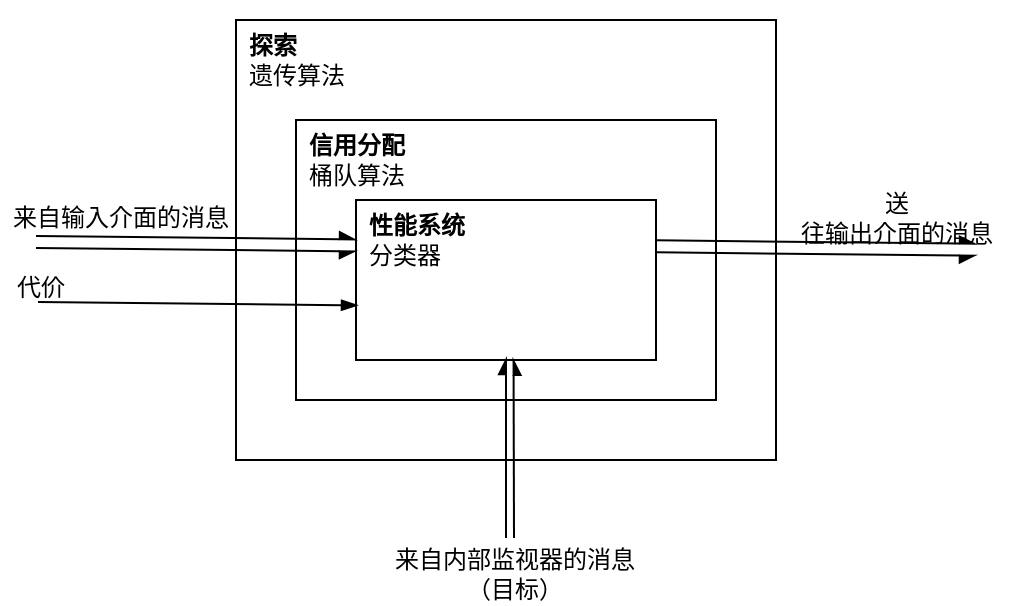 <mxfile version="14.4.6" type="github" pages="3">
  <diagram id="hLGX6SYFKQZBRS9bp15A" name="Page-1">
    <mxGraphModel dx="570" dy="438" grid="1" gridSize="10" guides="1" tooltips="1" connect="1" arrows="1" fold="1" page="1" pageScale="1" pageWidth="850" pageHeight="1100" math="0" shadow="0">
      <root>
        <mxCell id="0" />
        <mxCell id="1" parent="0" />
        <mxCell id="soY_hnx8FPF6lGq6Zbk1-1" value="&lt;div align=&quot;left&quot;&gt;&lt;br&gt;&lt;/div&gt;" style="rounded=0;whiteSpace=wrap;html=1;" vertex="1" parent="1">
          <mxGeometry x="200" y="70" width="270" height="220" as="geometry" />
        </mxCell>
        <mxCell id="soY_hnx8FPF6lGq6Zbk1-2" value="&lt;pre class=&quot;tw-data-text tw-text-large XcVN5d tw-ta&quot; id=&quot;tw-target-text&quot; style=&quot;text-align: left&quot; dir=&quot;ltr&quot;&gt;&lt;span lang=&quot;zh-CN&quot;&gt;&lt;b&gt;探索&lt;/b&gt;&lt;br/&gt;遗传算法&lt;/span&gt;&lt;/pre&gt;" style="text;html=1;align=center;verticalAlign=middle;resizable=0;points=[];autosize=1;" vertex="1" parent="1">
          <mxGeometry x="200" y="60" width="60" height="60" as="geometry" />
        </mxCell>
        <mxCell id="soY_hnx8FPF6lGq6Zbk1-3" value="" style="rounded=0;whiteSpace=wrap;html=1;" vertex="1" parent="1">
          <mxGeometry x="230" y="120" width="210" height="140" as="geometry" />
        </mxCell>
        <mxCell id="soY_hnx8FPF6lGq6Zbk1-4" value="&lt;pre class=&quot;tw-data-text tw-text-large XcVN5d tw-ta&quot; id=&quot;tw-target-text&quot; style=&quot;text-align: left&quot; dir=&quot;ltr&quot;&gt;&lt;span lang=&quot;zh-CN&quot;&gt;&lt;b&gt;信用分配&lt;/b&gt;&lt;br&gt;&lt;/span&gt;&lt;span class=&quot;tw-menu-btn KTDgic&quot; id=&quot;tw-cst&quot; tabindex=&quot;0&quot;&gt;&lt;span class=&quot;tw-menu-btn-image z1asCe wuXmqc&quot; title=&quot;Clear source text&quot;&gt;&lt;/span&gt;&lt;/span&gt;&lt;span lang=&quot;zh-CN&quot;&gt;桶队算法&lt;/span&gt;&lt;/pre&gt;" style="text;html=1;align=center;verticalAlign=middle;resizable=0;points=[];autosize=1;" vertex="1" parent="1">
          <mxGeometry x="230" y="110" width="60" height="60" as="geometry" />
        </mxCell>
        <mxCell id="soY_hnx8FPF6lGq6Zbk1-5" value="" style="rounded=0;whiteSpace=wrap;html=1;" vertex="1" parent="1">
          <mxGeometry x="260" y="160" width="150" height="80" as="geometry" />
        </mxCell>
        <mxCell id="soY_hnx8FPF6lGq6Zbk1-6" value="&lt;pre class=&quot;tw-data-text tw-text-large XcVN5d tw-ta&quot; id=&quot;tw-target-text&quot; style=&quot;text-align: left&quot; dir=&quot;ltr&quot;&gt;&lt;span lang=&quot;zh-CN&quot;&gt;&lt;b&gt;性能系统&lt;/b&gt;&lt;br&gt;&lt;/span&gt;&lt;span class=&quot;tw-menu-btn KTDgic&quot; id=&quot;tw-cst&quot; tabindex=&quot;0&quot;&gt;&lt;span class=&quot;tw-menu-btn-image z1asCe wuXmqc&quot; title=&quot;Clear source text&quot;&gt;&lt;/span&gt;&lt;/span&gt;&lt;span lang=&quot;zh-CN&quot;&gt;分类器&lt;/span&gt;&lt;/pre&gt;" style="text;html=1;align=center;verticalAlign=middle;resizable=0;points=[];autosize=1;" vertex="1" parent="1">
          <mxGeometry x="260" y="150" width="60" height="60" as="geometry" />
        </mxCell>
        <mxCell id="soY_hnx8FPF6lGq6Zbk1-9" value="" style="endArrow=async;html=1;endFill=1;" edge="1" parent="1" target="soY_hnx8FPF6lGq6Zbk1-6">
          <mxGeometry width="50" height="50" relative="1" as="geometry">
            <mxPoint x="100" y="178" as="sourcePoint" />
            <mxPoint x="365" y="160" as="targetPoint" />
          </mxGeometry>
        </mxCell>
        <mxCell id="soY_hnx8FPF6lGq6Zbk1-10" value="" style="endArrow=none;html=1;endFill=0;startArrow=async;startFill=1;" edge="1" parent="1">
          <mxGeometry width="50" height="50" relative="1" as="geometry">
            <mxPoint x="260" y="185.684" as="sourcePoint" />
            <mxPoint x="100" y="184" as="targetPoint" />
          </mxGeometry>
        </mxCell>
        <mxCell id="soY_hnx8FPF6lGq6Zbk1-11" value="" style="endArrow=blockThin;html=1;endFill=1;" edge="1" parent="1">
          <mxGeometry width="50" height="50" relative="1" as="geometry">
            <mxPoint x="101" y="211" as="sourcePoint" />
            <mxPoint x="261" y="212.684" as="targetPoint" />
          </mxGeometry>
        </mxCell>
        <mxCell id="soY_hnx8FPF6lGq6Zbk1-12" value="" style="endArrow=async;html=1;endFill=1;" edge="1" parent="1">
          <mxGeometry width="50" height="50" relative="1" as="geometry">
            <mxPoint x="410" y="180.16" as="sourcePoint" />
            <mxPoint x="570" y="181.844" as="targetPoint" />
          </mxGeometry>
        </mxCell>
        <mxCell id="soY_hnx8FPF6lGq6Zbk1-13" value="" style="endArrow=none;html=1;endFill=0;startArrow=async;startFill=1;" edge="1" parent="1">
          <mxGeometry width="50" height="50" relative="1" as="geometry">
            <mxPoint x="570" y="187.844" as="sourcePoint" />
            <mxPoint x="410" y="186.16" as="targetPoint" />
          </mxGeometry>
        </mxCell>
        <mxCell id="soY_hnx8FPF6lGq6Zbk1-14" value="来自输入介面的消息" style="text;html=1;align=center;verticalAlign=middle;resizable=0;points=[];autosize=1;" vertex="1" parent="1">
          <mxGeometry x="82" y="159" width="120" height="20" as="geometry" />
        </mxCell>
        <mxCell id="soY_hnx8FPF6lGq6Zbk1-15" value="送&lt;span class=&quot;aCOpRe&quot;&gt;&lt;span&gt;&lt;wbr&gt;往&lt;/span&gt;&lt;/span&gt;输出介面的消息" style="text;html=1;align=center;verticalAlign=middle;resizable=0;points=[];autosize=1;" vertex="1" parent="1">
          <mxGeometry x="470" y="159" width="120" height="20" as="geometry" />
        </mxCell>
        <mxCell id="soY_hnx8FPF6lGq6Zbk1-18" value="" style="endArrow=async;html=1;endFill=1;entryX=0.5;entryY=1;entryDx=0;entryDy=0;" edge="1" parent="1">
          <mxGeometry width="50" height="50" relative="1" as="geometry">
            <mxPoint x="335" y="329" as="sourcePoint" />
            <mxPoint x="335" y="239" as="targetPoint" />
          </mxGeometry>
        </mxCell>
        <mxCell id="soY_hnx8FPF6lGq6Zbk1-19" value="" style="endArrow=none;html=1;endFill=0;startArrow=async;startFill=1;exitX=0.514;exitY=1.011;exitDx=0;exitDy=0;exitPerimeter=0;" edge="1" parent="1">
          <mxGeometry width="50" height="50" relative="1" as="geometry">
            <mxPoint x="338.78" y="239.42" as="sourcePoint" />
            <mxPoint x="339" y="329" as="targetPoint" />
          </mxGeometry>
        </mxCell>
        <mxCell id="soY_hnx8FPF6lGq6Zbk1-20" value="来自内部监视器的消息&lt;br&gt;（目标）" style="text;html=1;align=center;verticalAlign=middle;resizable=0;points=[];autosize=1;" vertex="1" parent="1">
          <mxGeometry x="269" y="332" width="140" height="30" as="geometry" />
        </mxCell>
        <mxCell id="soY_hnx8FPF6lGq6Zbk1-21" value="代价" style="text;html=1;align=center;verticalAlign=middle;resizable=0;points=[];autosize=1;" vertex="1" parent="1">
          <mxGeometry x="82" y="194" width="40" height="20" as="geometry" />
        </mxCell>
      </root>
    </mxGraphModel>
  </diagram>
  <diagram id="W8EYGkpBlw_wLoibtZyW" name="Page-2">
    <mxGraphModel dx="570" dy="438" grid="1" gridSize="10" guides="1" tooltips="1" connect="1" arrows="1" fold="1" page="1" pageScale="1" pageWidth="850" pageHeight="1100" math="0" shadow="0">
      <root>
        <mxCell id="fqQXR-BY-egdnAccotGr-0" />
        <mxCell id="fqQXR-BY-egdnAccotGr-1" parent="fqQXR-BY-egdnAccotGr-0" />
        <mxCell id="fqQXR-BY-egdnAccotGr-2" value="" style="rounded=0;whiteSpace=wrap;html=1;" vertex="1" parent="fqQXR-BY-egdnAccotGr-1">
          <mxGeometry x="225" y="80" width="200" height="130" as="geometry" />
        </mxCell>
        <mxCell id="fqQXR-BY-egdnAccotGr-3" value="" style="endArrow=none;html=1;shadow=0;entryX=1;entryY=0.25;entryDx=0;entryDy=0;exitX=0;exitY=0.25;exitDx=0;exitDy=0;" edge="1" parent="fqQXR-BY-egdnAccotGr-1" source="fqQXR-BY-egdnAccotGr-2" target="fqQXR-BY-egdnAccotGr-2">
          <mxGeometry width="50" height="50" relative="1" as="geometry">
            <mxPoint x="330" y="300" as="sourcePoint" />
            <mxPoint x="380" y="250" as="targetPoint" />
          </mxGeometry>
        </mxCell>
        <mxCell id="fqQXR-BY-egdnAccotGr-5" value="" style="endArrow=none;html=1;shadow=0;entryX=1;entryY=0.25;entryDx=0;entryDy=0;exitX=0;exitY=0.25;exitDx=0;exitDy=0;" edge="1" parent="fqQXR-BY-egdnAccotGr-1">
          <mxGeometry width="50" height="50" relative="1" as="geometry">
            <mxPoint x="225" y="99" as="sourcePoint" />
            <mxPoint x="425" y="99" as="targetPoint" />
          </mxGeometry>
        </mxCell>
        <mxCell id="fqQXR-BY-egdnAccotGr-6" value="分类器" style="text;html=1;strokeColor=none;fillColor=none;align=center;verticalAlign=middle;whiteSpace=wrap;rounded=0;" vertex="1" parent="fqQXR-BY-egdnAccotGr-1">
          <mxGeometry x="305" y="60" width="40" height="20" as="geometry" />
        </mxCell>
        <mxCell id="fqQXR-BY-egdnAccotGr-7" value="条件" style="text;html=1;strokeColor=none;fillColor=none;align=center;verticalAlign=middle;whiteSpace=wrap;rounded=0;" vertex="1" parent="fqQXR-BY-egdnAccotGr-1">
          <mxGeometry x="250" y="80" width="40" height="20" as="geometry" />
        </mxCell>
        <mxCell id="fqQXR-BY-egdnAccotGr-8" value="指定的消息" style="text;html=1;strokeColor=none;fillColor=none;align=center;verticalAlign=middle;whiteSpace=wrap;rounded=0;" vertex="1" parent="fqQXR-BY-egdnAccotGr-1">
          <mxGeometry x="340" y="80" width="70" height="20" as="geometry" />
        </mxCell>
        <mxCell id="fqQXR-BY-egdnAccotGr-9" value="" style="endArrow=none;html=1;shadow=0;entryX=0.5;entryY=0;entryDx=0;entryDy=0;exitX=0.5;exitY=1;exitDx=0;exitDy=0;" edge="1" parent="fqQXR-BY-egdnAccotGr-1" source="fqQXR-BY-egdnAccotGr-2" target="fqQXR-BY-egdnAccotGr-2">
          <mxGeometry width="50" height="50" relative="1" as="geometry">
            <mxPoint x="290" y="150" as="sourcePoint" />
            <mxPoint x="340" y="100" as="targetPoint" />
          </mxGeometry>
        </mxCell>
        <mxCell id="fqQXR-BY-egdnAccotGr-10" value="" style="endArrow=none;dashed=1;html=1;dashPattern=1 3;strokeWidth=2;shadow=0;exitX=0.633;exitY=1.083;exitDx=0;exitDy=0;exitPerimeter=0;" edge="1" parent="fqQXR-BY-egdnAccotGr-1">
          <mxGeometry width="50" height="50" relative="1" as="geometry">
            <mxPoint x="329.32" y="133.66" as="sourcePoint" />
            <mxPoint x="329" y="162" as="targetPoint" />
          </mxGeometry>
        </mxCell>
        <mxCell id="fqQXR-BY-egdnAccotGr-11" value="" style="endArrow=none;html=1;shadow=0;entryX=1;entryY=0.25;entryDx=0;entryDy=0;exitX=0;exitY=0.25;exitDx=0;exitDy=0;" edge="1" parent="fqQXR-BY-egdnAccotGr-1">
          <mxGeometry width="50" height="50" relative="1" as="geometry">
            <mxPoint x="225" y="200" as="sourcePoint" />
            <mxPoint x="425" y="200" as="targetPoint" />
          </mxGeometry>
        </mxCell>
        <mxCell id="fqQXR-BY-egdnAccotGr-12" value="" style="rounded=0;whiteSpace=wrap;html=1;" vertex="1" parent="fqQXR-BY-egdnAccotGr-1">
          <mxGeometry x="265" y="240" width="120" height="60" as="geometry" />
        </mxCell>
        <mxCell id="fqQXR-BY-egdnAccotGr-13" value="" style="endArrow=none;html=1;shadow=0;exitX=0;exitY=0.25;exitDx=0;exitDy=0;entryX=1;entryY=0.25;entryDx=0;entryDy=0;" edge="1" parent="fqQXR-BY-egdnAccotGr-1" source="fqQXR-BY-egdnAccotGr-12" target="fqQXR-BY-egdnAccotGr-12">
          <mxGeometry width="50" height="50" relative="1" as="geometry">
            <mxPoint x="400" y="240" as="sourcePoint" />
            <mxPoint x="400" y="280" as="targetPoint" />
          </mxGeometry>
        </mxCell>
        <mxCell id="fqQXR-BY-egdnAccotGr-14" value="" style="endArrow=none;html=1;shadow=0;exitX=0;exitY=0.25;exitDx=0;exitDy=0;entryX=1;entryY=0.25;entryDx=0;entryDy=0;" edge="1" parent="fqQXR-BY-egdnAccotGr-1">
          <mxGeometry width="50" height="50" relative="1" as="geometry">
            <mxPoint x="265" y="248" as="sourcePoint" />
            <mxPoint x="385" y="248" as="targetPoint" />
          </mxGeometry>
        </mxCell>
        <mxCell id="fqQXR-BY-egdnAccotGr-15" value="" style="endArrow=none;html=1;shadow=0;exitX=0;exitY=0.25;exitDx=0;exitDy=0;entryX=1;entryY=0.25;entryDx=0;entryDy=0;" edge="1" parent="fqQXR-BY-egdnAccotGr-1">
          <mxGeometry width="50" height="50" relative="1" as="geometry">
            <mxPoint x="265" y="293" as="sourcePoint" />
            <mxPoint x="385" y="293" as="targetPoint" />
          </mxGeometry>
        </mxCell>
        <mxCell id="fqQXR-BY-egdnAccotGr-16" value="" style="endArrow=none;dashed=1;html=1;dashPattern=1 3;strokeWidth=2;shadow=0;exitX=0.633;exitY=1.083;exitDx=0;exitDy=0;exitPerimeter=0;" edge="1" parent="fqQXR-BY-egdnAccotGr-1">
          <mxGeometry width="50" height="50" relative="1" as="geometry">
            <mxPoint x="325.15" y="260.83" as="sourcePoint" />
            <mxPoint x="324.83" y="289.17" as="targetPoint" />
          </mxGeometry>
        </mxCell>
        <mxCell id="fqQXR-BY-egdnAccotGr-17" value="" style="endArrow=classicThin;html=1;shadow=0;entryX=0.32;entryY=1.015;entryDx=0;entryDy=0;entryPerimeter=0;exitX=0.403;exitY=-0.006;exitDx=0;exitDy=0;exitPerimeter=0;endFill=1;" edge="1" parent="fqQXR-BY-egdnAccotGr-1" source="fqQXR-BY-egdnAccotGr-12" target="fqQXR-BY-egdnAccotGr-2">
          <mxGeometry width="50" height="50" relative="1" as="geometry">
            <mxPoint x="300" y="240" as="sourcePoint" />
            <mxPoint x="350" y="190" as="targetPoint" />
          </mxGeometry>
        </mxCell>
        <mxCell id="fqQXR-BY-egdnAccotGr-18" value="" style="endArrow=classicThin;html=1;shadow=0;endFill=1;" edge="1" parent="fqQXR-BY-egdnAccotGr-1">
          <mxGeometry width="50" height="50" relative="1" as="geometry">
            <mxPoint x="355" y="212" as="sourcePoint" />
            <mxPoint x="334" y="239" as="targetPoint" />
          </mxGeometry>
        </mxCell>
        <mxCell id="fqQXR-BY-egdnAccotGr-19" value="① " style="text;html=1;align=center;verticalAlign=middle;whiteSpace=wrap;rounded=0;" vertex="1" parent="fqQXR-BY-egdnAccotGr-1">
          <mxGeometry x="299" y="215" width="20" height="20" as="geometry" />
        </mxCell>
        <mxCell id="fqQXR-BY-egdnAccotGr-21" value="②" style="text;whiteSpace=wrap;html=1;" vertex="1" parent="fqQXR-BY-egdnAccotGr-1">
          <mxGeometry x="346" y="213" width="40" height="30" as="geometry" />
        </mxCell>
        <mxCell id="fqQXR-BY-egdnAccotGr-27" style="edgeStyle=orthogonalEdgeStyle;rounded=0;orthogonalLoop=1;jettySize=auto;html=1;entryX=0.005;entryY=0.083;entryDx=0;entryDy=0;entryPerimeter=0;shadow=0;startArrow=none;startFill=0;endArrow=classicThin;endFill=1;" edge="1" parent="fqQXR-BY-egdnAccotGr-1" source="fqQXR-BY-egdnAccotGr-23" target="fqQXR-BY-egdnAccotGr-12">
          <mxGeometry relative="1" as="geometry" />
        </mxCell>
        <mxCell id="fqQXR-BY-egdnAccotGr-23" value="" style="shape=process;whiteSpace=wrap;html=1;backgroundOutline=1;fillColor=none;" vertex="1" parent="fqQXR-BY-egdnAccotGr-1">
          <mxGeometry x="110" y="240" width="90" height="10" as="geometry" />
        </mxCell>
        <mxCell id="fqQXR-BY-egdnAccotGr-25" value="" style="endArrow=none;html=1;shadow=0;exitX=0.25;exitY=0;exitDx=0;exitDy=0;entryX=0.25;entryY=1;entryDx=0;entryDy=0;" edge="1" parent="fqQXR-BY-egdnAccotGr-1">
          <mxGeometry width="50" height="50" relative="1" as="geometry">
            <mxPoint x="127.5" y="240" as="sourcePoint" />
            <mxPoint x="127.5" y="250" as="targetPoint" />
          </mxGeometry>
        </mxCell>
        <mxCell id="fqQXR-BY-egdnAccotGr-26" value="" style="endArrow=none;html=1;shadow=0;exitX=0.25;exitY=0;exitDx=0;exitDy=0;entryX=0.25;entryY=1;entryDx=0;entryDy=0;" edge="1" parent="fqQXR-BY-egdnAccotGr-1">
          <mxGeometry width="50" height="50" relative="1" as="geometry">
            <mxPoint x="135.5" y="240" as="sourcePoint" />
            <mxPoint x="135.5" y="250" as="targetPoint" />
          </mxGeometry>
        </mxCell>
        <mxCell id="fqQXR-BY-egdnAccotGr-28" value="输入介面" style="text;html=1;strokeColor=none;fillColor=none;align=center;verticalAlign=middle;whiteSpace=wrap;rounded=0;" vertex="1" parent="fqQXR-BY-egdnAccotGr-1">
          <mxGeometry x="127.5" y="220" width="55" height="20" as="geometry" />
        </mxCell>
        <mxCell id="fqQXR-BY-egdnAccotGr-29" value="环境" style="text;html=1;strokeColor=none;fillColor=none;align=center;verticalAlign=middle;whiteSpace=wrap;rounded=0;" vertex="1" parent="fqQXR-BY-egdnAccotGr-1">
          <mxGeometry x="127.5" y="270" width="55" height="20" as="geometry" />
        </mxCell>
        <mxCell id="fqQXR-BY-egdnAccotGr-30" value="" style="endArrow=classicThin;html=1;shadow=0;entryX=0.5;entryY=1;entryDx=0;entryDy=0;endFill=1;" edge="1" parent="fqQXR-BY-egdnAccotGr-1" source="fqQXR-BY-egdnAccotGr-29" target="fqQXR-BY-egdnAccotGr-23">
          <mxGeometry width="50" height="50" relative="1" as="geometry">
            <mxPoint x="150" y="310" as="sourcePoint" />
            <mxPoint x="200" y="260" as="targetPoint" />
          </mxGeometry>
        </mxCell>
        <mxCell id="fqQXR-BY-egdnAccotGr-31" value="" style="shape=curlyBracket;whiteSpace=wrap;html=1;rounded=1;fillColor=none;rotation=-180;" vertex="1" parent="fqQXR-BY-egdnAccotGr-1">
          <mxGeometry x="389" y="240" width="20" height="60" as="geometry" />
        </mxCell>
        <mxCell id="fqQXR-BY-egdnAccotGr-32" value="" style="shape=curlyBracket;whiteSpace=wrap;html=1;rounded=1;fillColor=none;rotation=0;" vertex="1" parent="fqQXR-BY-egdnAccotGr-1">
          <mxGeometry x="460" y="240" width="20" height="60" as="geometry" />
        </mxCell>
        <mxCell id="fqQXR-BY-egdnAccotGr-33" value="" style="endArrow=classicThin;html=1;shadow=0;entryX=0.027;entryY=0.498;entryDx=0;entryDy=0;entryPerimeter=0;endFill=1;" edge="1" parent="fqQXR-BY-egdnAccotGr-1" target="fqQXR-BY-egdnAccotGr-32">
          <mxGeometry width="50" height="50" relative="1" as="geometry">
            <mxPoint x="410" y="270" as="sourcePoint" />
            <mxPoint x="440" y="260" as="targetPoint" />
          </mxGeometry>
        </mxCell>
        <mxCell id="fqQXR-BY-egdnAccotGr-34" value="" style="shape=process;whiteSpace=wrap;html=1;backgroundOutline=1;fillColor=none;rotation=-90;" vertex="1" parent="fqQXR-BY-egdnAccotGr-1">
          <mxGeometry x="458.19" y="266.07" width="61.25" height="7.62" as="geometry" />
        </mxCell>
        <mxCell id="fqQXR-BY-egdnAccotGr-35" value="" style="endArrow=none;html=1;shadow=0;entryX=0.75;entryY=1;entryDx=0;entryDy=0;exitX=0.75;exitY=0;exitDx=0;exitDy=0;" edge="1" parent="fqQXR-BY-egdnAccotGr-1">
          <mxGeometry width="50" height="50" relative="1" as="geometry">
            <mxPoint x="485.005" y="251.567" as="sourcePoint" />
            <mxPoint x="492.625" y="251.567" as="targetPoint" />
          </mxGeometry>
        </mxCell>
        <mxCell id="fqQXR-BY-egdnAccotGr-36" value="" style="endArrow=none;html=1;shadow=0;entryX=0.75;entryY=1;entryDx=0;entryDy=0;exitX=0.75;exitY=0;exitDx=0;exitDy=0;" edge="1" parent="fqQXR-BY-egdnAccotGr-1">
          <mxGeometry width="50" height="50" relative="1" as="geometry">
            <mxPoint x="485.005" y="258.567" as="sourcePoint" />
            <mxPoint x="492.625" y="258.567" as="targetPoint" />
          </mxGeometry>
        </mxCell>
        <mxCell id="fqQXR-BY-egdnAccotGr-37" value="输出介面" style="text;html=1;strokeColor=none;fillColor=none;align=center;verticalAlign=middle;whiteSpace=wrap;rounded=0;" vertex="1" parent="fqQXR-BY-egdnAccotGr-1">
          <mxGeometry x="464.44" y="218" width="55" height="20" as="geometry" />
        </mxCell>
        <mxCell id="fqQXR-BY-egdnAccotGr-38" value="环境" style="text;html=1;strokeColor=none;fillColor=none;align=center;verticalAlign=middle;whiteSpace=wrap;rounded=0;" vertex="1" parent="fqQXR-BY-egdnAccotGr-1">
          <mxGeometry x="487" y="270" width="56" height="20" as="geometry" />
        </mxCell>
        <mxCell id="fqQXR-BY-egdnAccotGr-40" value="" style="edgeStyle=segmentEdgeStyle;endArrow=classicThin;html=1;shadow=0;entryX=0.5;entryY=0;entryDx=0;entryDy=0;endFill=1;" edge="1" parent="fqQXR-BY-egdnAccotGr-1">
          <mxGeometry width="50" height="50" relative="1" as="geometry">
            <mxPoint x="493" y="259" as="sourcePoint" />
            <mxPoint x="515" y="272" as="targetPoint" />
          </mxGeometry>
        </mxCell>
        <mxCell id="fqQXR-BY-egdnAccotGr-41" value="&lt;div&gt;&lt;span class=&quot;aCOpRe&quot;&gt;&lt;span&gt;①&lt;/span&gt;&lt;/span&gt;&lt;span class=&quot;aCOpRe&quot;&gt;&lt;span&gt;根据所有条件测试所有信&lt;/span&gt;&lt;/span&gt;息&lt;/div&gt;&lt;div&gt;&lt;span class=&quot;aCOpRe&quot;&gt;&lt;span&gt;②&lt;/span&gt;&lt;/span&gt;胜出的分类器产生新的信息&lt;/div&gt;" style="text;html=1;strokeColor=none;fillColor=none;align=center;verticalAlign=middle;whiteSpace=wrap;rounded=0;" vertex="1" parent="fqQXR-BY-egdnAccotGr-1">
          <mxGeometry x="250" y="310" width="160" height="20" as="geometry" />
        </mxCell>
      </root>
    </mxGraphModel>
  </diagram>
  <diagram id="1Vxeo6AdR5N2pdQps_h1" name="Page-3">
    <mxGraphModel dx="274" dy="210" grid="1" gridSize="10" guides="1" tooltips="1" connect="1" arrows="1" fold="1" page="1" pageScale="1" pageWidth="850" pageHeight="1100" math="0" shadow="0">
      <root>
        <mxCell id="2EuUgrtSfXiT8cgBVfKq-0" />
        <mxCell id="2EuUgrtSfXiT8cgBVfKq-1" parent="2EuUgrtSfXiT8cgBVfKq-0" />
        <mxCell id="2EuUgrtSfXiT8cgBVfKq-2" value="" style="shape=parallelogram;perimeter=parallelogramPerimeter;whiteSpace=wrap;html=1;fixedSize=1;fillColor=none;size=100;" vertex="1" parent="2EuUgrtSfXiT8cgBVfKq-1">
          <mxGeometry x="300" y="70" width="150" height="130" as="geometry" />
        </mxCell>
        <mxCell id="2EuUgrtSfXiT8cgBVfKq-3" value="" style="endArrow=none;html=1;shadow=0;entryX=0.791;entryY=0.294;entryDx=0;entryDy=0;entryPerimeter=0;" edge="1" parent="2EuUgrtSfXiT8cgBVfKq-1">
          <mxGeometry width="50" height="50" relative="1" as="geometry">
            <mxPoint x="362" y="120" as="sourcePoint" />
            <mxPoint x="411.38" y="119.98" as="targetPoint" />
          </mxGeometry>
        </mxCell>
        <mxCell id="2EuUgrtSfXiT8cgBVfKq-4" value="" style="endArrow=none;html=1;shadow=0;entryX=0.791;entryY=0.294;entryDx=0;entryDy=0;entryPerimeter=0;" edge="1" parent="2EuUgrtSfXiT8cgBVfKq-1">
          <mxGeometry width="50" height="50" relative="1" as="geometry">
            <mxPoint x="387" y="87" as="sourcePoint" />
            <mxPoint x="436.38" y="86.98" as="targetPoint" />
          </mxGeometry>
        </mxCell>
        <mxCell id="2EuUgrtSfXiT8cgBVfKq-5" value="" style="endArrow=none;html=1;shadow=0;entryX=0.791;entryY=0.294;entryDx=0;entryDy=0;entryPerimeter=0;" edge="1" parent="2EuUgrtSfXiT8cgBVfKq-1">
          <mxGeometry width="50" height="50" relative="1" as="geometry">
            <mxPoint x="374" y="104.02" as="sourcePoint" />
            <mxPoint x="423.38" y="104.0" as="targetPoint" />
          </mxGeometry>
        </mxCell>
        <mxCell id="2EuUgrtSfXiT8cgBVfKq-6" value="" style="endArrow=none;html=1;shadow=0;entryX=0.791;entryY=0.294;entryDx=0;entryDy=0;entryPerimeter=0;" edge="1" parent="2EuUgrtSfXiT8cgBVfKq-1">
          <mxGeometry width="50" height="50" relative="1" as="geometry">
            <mxPoint x="349" y="137.02" as="sourcePoint" />
            <mxPoint x="398.38" y="137.0" as="targetPoint" />
          </mxGeometry>
        </mxCell>
        <mxCell id="2EuUgrtSfXiT8cgBVfKq-9" value="" style="shape=partialRectangle;whiteSpace=wrap;html=1;bottom=0;right=0;fillColor=none;rotation=90;" vertex="1" parent="2EuUgrtSfXiT8cgBVfKq-1">
          <mxGeometry x="416.5" y="105.5" width="123" height="70" as="geometry" />
        </mxCell>
        <mxCell id="2EuUgrtSfXiT8cgBVfKq-10" value="" style="endArrow=none;html=1;shadow=0;entryX=0.791;entryY=0.294;entryDx=0;entryDy=0;entryPerimeter=0;" edge="1" parent="2EuUgrtSfXiT8cgBVfKq-1">
          <mxGeometry width="50" height="50" relative="1" as="geometry">
            <mxPoint x="313" y="184.02" as="sourcePoint" />
            <mxPoint x="362.38" y="184" as="targetPoint" />
          </mxGeometry>
        </mxCell>
        <mxCell id="2EuUgrtSfXiT8cgBVfKq-11" value="" style="shape=partialRectangle;whiteSpace=wrap;html=1;bottom=0;right=0;fillColor=none;rotation=90;" vertex="1" parent="2EuUgrtSfXiT8cgBVfKq-1">
          <mxGeometry x="412.13" y="114.88" width="105.75" height="70" as="geometry" />
        </mxCell>
        <mxCell id="2EuUgrtSfXiT8cgBVfKq-12" value="" style="shape=partialRectangle;whiteSpace=wrap;html=1;bottom=0;right=0;fillColor=none;rotation=90;" vertex="1" parent="2EuUgrtSfXiT8cgBVfKq-1">
          <mxGeometry x="407.88" y="122.13" width="90" height="70" as="geometry" />
        </mxCell>
        <mxCell id="2EuUgrtSfXiT8cgBVfKq-13" value="" style="shape=partialRectangle;whiteSpace=wrap;html=1;bottom=0;right=0;fillColor=none;rotation=90;" vertex="1" parent="2EuUgrtSfXiT8cgBVfKq-1">
          <mxGeometry x="401" y="132" width="76" height="70" as="geometry" />
        </mxCell>
        <mxCell id="2EuUgrtSfXiT8cgBVfKq-14" value="" style="shape=partialRectangle;whiteSpace=wrap;html=1;bottom=0;right=0;fillColor=none;rotation=90;" vertex="1" parent="2EuUgrtSfXiT8cgBVfKq-1">
          <mxGeometry x="387.5" y="160.63" width="7" height="70" as="geometry" />
        </mxCell>
        <mxCell id="2EuUgrtSfXiT8cgBVfKq-15" value="&amp;nbsp;&amp;nbsp; 0 0 1&amp;nbsp; &amp;nbsp;&amp;nbsp; ⋯ &amp;nbsp; &amp;nbsp; 1&amp;nbsp; 0&amp;nbsp; 1&amp;nbsp; 1" style="text;html=1;strokeColor=none;align=center;verticalAlign=middle;whiteSpace=wrap;rounded=0;fillColor=#ffffff;" vertex="1" parent="2EuUgrtSfXiT8cgBVfKq-1">
          <mxGeometry x="370" y="200" width="170" height="12.13" as="geometry" />
        </mxCell>
        <mxCell id="2EuUgrtSfXiT8cgBVfKq-16" value="" style="shape=table;html=1;whiteSpace=wrap;startSize=0;container=1;collapsible=0;childLayout=tableLayout;fillColor=none;strokeColor=#808080;" vertex="1" parent="2EuUgrtSfXiT8cgBVfKq-1">
          <mxGeometry x="402" y="201" width="15" height="10" as="geometry" />
        </mxCell>
        <mxCell id="2EuUgrtSfXiT8cgBVfKq-17" value="" style="shape=partialRectangle;html=1;whiteSpace=wrap;collapsible=0;dropTarget=0;pointerEvents=0;fillColor=none;top=0;left=0;bottom=0;right=0;points=[[0,0.5],[1,0.5]];portConstraint=eastwest;" vertex="1" parent="2EuUgrtSfXiT8cgBVfKq-16">
          <mxGeometry width="15" height="3" as="geometry" />
        </mxCell>
        <mxCell id="2EuUgrtSfXiT8cgBVfKq-18" value="" style="shape=partialRectangle;html=1;whiteSpace=wrap;connectable=0;fillColor=none;top=0;left=0;bottom=0;right=0;overflow=hidden;" vertex="1" parent="2EuUgrtSfXiT8cgBVfKq-17">
          <mxGeometry width="5" height="3" as="geometry" />
        </mxCell>
        <mxCell id="2EuUgrtSfXiT8cgBVfKq-19" value="" style="shape=partialRectangle;html=1;whiteSpace=wrap;connectable=0;fillColor=none;top=0;left=0;bottom=0;right=0;overflow=hidden;" vertex="1" parent="2EuUgrtSfXiT8cgBVfKq-17">
          <mxGeometry x="5" width="5" height="3" as="geometry" />
        </mxCell>
        <mxCell id="2EuUgrtSfXiT8cgBVfKq-20" value="" style="shape=partialRectangle;html=1;whiteSpace=wrap;connectable=0;fillColor=none;top=0;left=0;bottom=0;right=0;overflow=hidden;" vertex="1" parent="2EuUgrtSfXiT8cgBVfKq-17">
          <mxGeometry x="10" width="5" height="3" as="geometry" />
        </mxCell>
        <mxCell id="2EuUgrtSfXiT8cgBVfKq-21" value="" style="shape=partialRectangle;html=1;whiteSpace=wrap;collapsible=0;dropTarget=0;pointerEvents=0;fillColor=none;top=0;left=0;bottom=0;right=0;points=[[0,0.5],[1,0.5]];portConstraint=eastwest;" vertex="1" parent="2EuUgrtSfXiT8cgBVfKq-16">
          <mxGeometry y="3" width="15" height="4" as="geometry" />
        </mxCell>
        <mxCell id="2EuUgrtSfXiT8cgBVfKq-22" value="" style="shape=partialRectangle;html=1;whiteSpace=wrap;connectable=0;fillColor=none;top=0;left=0;bottom=0;right=0;overflow=hidden;" vertex="1" parent="2EuUgrtSfXiT8cgBVfKq-21">
          <mxGeometry width="5" height="4" as="geometry" />
        </mxCell>
        <mxCell id="2EuUgrtSfXiT8cgBVfKq-23" value="" style="shape=partialRectangle;html=1;whiteSpace=wrap;connectable=0;fillColor=none;top=0;left=0;bottom=0;right=0;overflow=hidden;" vertex="1" parent="2EuUgrtSfXiT8cgBVfKq-21">
          <mxGeometry x="5" width="5" height="4" as="geometry" />
        </mxCell>
        <mxCell id="2EuUgrtSfXiT8cgBVfKq-24" value="" style="shape=partialRectangle;html=1;whiteSpace=wrap;connectable=0;fillColor=none;top=0;left=0;bottom=0;right=0;overflow=hidden;" vertex="1" parent="2EuUgrtSfXiT8cgBVfKq-21">
          <mxGeometry x="10" width="5" height="4" as="geometry" />
        </mxCell>
        <mxCell id="2EuUgrtSfXiT8cgBVfKq-25" value="" style="shape=partialRectangle;html=1;whiteSpace=wrap;collapsible=0;dropTarget=0;pointerEvents=0;fillColor=none;top=0;left=0;bottom=0;right=0;points=[[0,0.5],[1,0.5]];portConstraint=eastwest;" vertex="1" parent="2EuUgrtSfXiT8cgBVfKq-16">
          <mxGeometry y="7" width="15" height="3" as="geometry" />
        </mxCell>
        <mxCell id="2EuUgrtSfXiT8cgBVfKq-26" value="" style="shape=partialRectangle;html=1;whiteSpace=wrap;connectable=0;fillColor=none;top=0;left=0;bottom=0;right=0;overflow=hidden;" vertex="1" parent="2EuUgrtSfXiT8cgBVfKq-25">
          <mxGeometry width="5" height="3" as="geometry" />
        </mxCell>
        <mxCell id="2EuUgrtSfXiT8cgBVfKq-27" value="" style="shape=partialRectangle;html=1;whiteSpace=wrap;connectable=0;fillColor=none;top=0;left=0;bottom=0;right=0;overflow=hidden;" vertex="1" parent="2EuUgrtSfXiT8cgBVfKq-25">
          <mxGeometry x="5" width="5" height="3" as="geometry" />
        </mxCell>
        <mxCell id="2EuUgrtSfXiT8cgBVfKq-28" value="" style="shape=partialRectangle;html=1;whiteSpace=wrap;connectable=0;fillColor=none;top=0;left=0;bottom=0;right=0;overflow=hidden;" vertex="1" parent="2EuUgrtSfXiT8cgBVfKq-25">
          <mxGeometry x="10" width="5" height="3" as="geometry" />
        </mxCell>
        <mxCell id="2EuUgrtSfXiT8cgBVfKq-29" value="" style="endArrow=none;html=1;shadow=0;entryX=0.613;entryY=0.065;entryDx=0;entryDy=0;entryPerimeter=0;" edge="1" parent="2EuUgrtSfXiT8cgBVfKq-1" target="2EuUgrtSfXiT8cgBVfKq-2">
          <mxGeometry width="50" height="50" relative="1" as="geometry">
            <mxPoint x="290" y="120" as="sourcePoint" />
            <mxPoint x="340" y="72.13" as="targetPoint" />
          </mxGeometry>
        </mxCell>
        <mxCell id="2EuUgrtSfXiT8cgBVfKq-30" value="" style="endArrow=none;html=1;shadow=0;entryX=0.523;entryY=0.206;entryDx=0;entryDy=0;entryPerimeter=0;" edge="1" parent="2EuUgrtSfXiT8cgBVfKq-1" target="2EuUgrtSfXiT8cgBVfKq-2">
          <mxGeometry width="50" height="50" relative="1" as="geometry">
            <mxPoint x="290" y="120" as="sourcePoint" />
            <mxPoint x="401.95" y="88.45" as="targetPoint" />
          </mxGeometry>
        </mxCell>
        <mxCell id="2EuUgrtSfXiT8cgBVfKq-31" value="" style="endArrow=none;html=1;shadow=0;entryX=0.459;entryY=0.32;entryDx=0;entryDy=0;entryPerimeter=0;" edge="1" parent="2EuUgrtSfXiT8cgBVfKq-1" target="2EuUgrtSfXiT8cgBVfKq-2">
          <mxGeometry width="50" height="50" relative="1" as="geometry">
            <mxPoint x="290" y="120" as="sourcePoint" />
            <mxPoint x="388.45" y="106.78" as="targetPoint" />
          </mxGeometry>
        </mxCell>
        <mxCell id="2EuUgrtSfXiT8cgBVfKq-32" value="" style="endArrow=none;html=1;shadow=0;entryX=0.363;entryY=0.458;entryDx=0;entryDy=0;entryPerimeter=0;" edge="1" parent="2EuUgrtSfXiT8cgBVfKq-1" target="2EuUgrtSfXiT8cgBVfKq-2">
          <mxGeometry width="50" height="50" relative="1" as="geometry">
            <mxPoint x="290" y="120" as="sourcePoint" />
            <mxPoint x="378.85" y="121.6" as="targetPoint" />
          </mxGeometry>
        </mxCell>
        <mxCell id="2EuUgrtSfXiT8cgBVfKq-33" value="&lt;div style=&quot;font-size: 11px&quot;&gt;&lt;font style=&quot;font-size: 11px&quot;&gt;&amp;nbsp;&amp;nbsp;&amp;nbsp;&amp;nbsp;&amp;nbsp;&amp;nbsp;&amp;nbsp;&amp;nbsp;&amp;nbsp;&amp;nbsp;&amp;nbsp;&amp;nbsp;&amp;nbsp; d&lt;sub&gt;1&lt;/sub&gt;&lt;/font&gt;&lt;/div&gt;&lt;div style=&quot;font-size: 11px&quot;&gt;&lt;font style=&quot;font-size: 11px&quot;&gt;&amp;nbsp;&amp;nbsp;&amp;nbsp;&amp;nbsp;&amp;nbsp; d&lt;sub&gt;2&lt;/sub&gt;&lt;/font&gt;&lt;/div&gt;&lt;div style=&quot;font-size: 11px&quot;&gt;&lt;font style=&quot;font-size: 11px&quot;&gt;d&lt;sub&gt;3&lt;/sub&gt;&lt;br&gt;&lt;/font&gt;&lt;/div&gt;&lt;div style=&quot;font-size: 11px&quot;&gt;&lt;font style=&quot;font-size: 11px&quot;&gt;d&lt;sub&gt;4&amp;nbsp;&amp;nbsp;&amp;nbsp;&amp;nbsp;&amp;nbsp;&amp;nbsp;&amp;nbsp;&amp;nbsp;&amp;nbsp; &lt;/sub&gt;&lt;br&gt;&lt;/font&gt;&lt;/div&gt;" style="text;html=1;strokeColor=none;fillColor=none;align=center;verticalAlign=middle;whiteSpace=wrap;rounded=0;" vertex="1" parent="2EuUgrtSfXiT8cgBVfKq-1">
          <mxGeometry x="320" y="82" width="70" height="50" as="geometry" />
        </mxCell>
        <mxCell id="2EuUgrtSfXiT8cgBVfKq-34" value="" style="endArrow=none;html=1;shadow=0;exitX=0.04;exitY=0.938;exitDx=0;exitDy=0;exitPerimeter=0;" edge="1" parent="2EuUgrtSfXiT8cgBVfKq-1" source="2EuUgrtSfXiT8cgBVfKq-2">
          <mxGeometry width="50" height="50" relative="1" as="geometry">
            <mxPoint x="360" y="140" as="sourcePoint" />
            <mxPoint x="290" y="120" as="targetPoint" />
          </mxGeometry>
        </mxCell>
        <mxCell id="2EuUgrtSfXiT8cgBVfKq-35" value="" style="endArrow=classicThin;html=1;shadow=0;endFill=1;" edge="1" parent="2EuUgrtSfXiT8cgBVfKq-1">
          <mxGeometry width="50" height="50" relative="1" as="geometry">
            <mxPoint x="290" y="120" as="sourcePoint" />
            <mxPoint x="200" y="80" as="targetPoint" />
          </mxGeometry>
        </mxCell>
        <mxCell id="2EuUgrtSfXiT8cgBVfKq-36" value="" style="line;strokeWidth=1;html=1;fillColor=none;" vertex="1" parent="2EuUgrtSfXiT8cgBVfKq-1">
          <mxGeometry x="200" y="75" width="110" height="10" as="geometry" />
        </mxCell>
        <mxCell id="2EuUgrtSfXiT8cgBVfKq-37" value="" style="endArrow=none;html=1;shadow=0;entryX=1;entryY=0.5;entryDx=0;entryDy=0;entryPerimeter=0;" edge="1" parent="2EuUgrtSfXiT8cgBVfKq-1" target="2EuUgrtSfXiT8cgBVfKq-36">
          <mxGeometry width="50" height="50" relative="1" as="geometry">
            <mxPoint x="290" y="120" as="sourcePoint" />
            <mxPoint x="300" y="90" as="targetPoint" />
          </mxGeometry>
        </mxCell>
        <mxCell id="2EuUgrtSfXiT8cgBVfKq-38" value="" style="endArrow=none;html=1;shadow=0;strokeWidth=2;" edge="1" parent="2EuUgrtSfXiT8cgBVfKq-1">
          <mxGeometry width="50" height="50" relative="1" as="geometry">
            <mxPoint x="270" y="100" as="sourcePoint" />
            <mxPoint x="290" y="120" as="targetPoint" />
          </mxGeometry>
        </mxCell>
        <mxCell id="2EuUgrtSfXiT8cgBVfKq-39" value="" style="endArrow=none;html=1;shadow=0;entryX=1;entryY=0.5;entryDx=0;entryDy=0;entryPerimeter=0;" edge="1" parent="2EuUgrtSfXiT8cgBVfKq-1">
          <mxGeometry width="50" height="50" relative="1" as="geometry">
            <mxPoint x="240" y="161" as="sourcePoint" />
            <mxPoint x="290" y="120.5" as="targetPoint" />
          </mxGeometry>
        </mxCell>
        <mxCell id="2EuUgrtSfXiT8cgBVfKq-40" value="" style="endArrow=none;html=1;shadow=0;strokeWidth=1;" edge="1" parent="2EuUgrtSfXiT8cgBVfKq-1">
          <mxGeometry width="50" height="50" relative="1" as="geometry">
            <mxPoint x="240" y="160" as="sourcePoint" />
            <mxPoint x="200" y="80" as="targetPoint" />
          </mxGeometry>
        </mxCell>
        <mxCell id="2EuUgrtSfXiT8cgBVfKq-42" value="动作向量" style="text;html=1;strokeColor=none;fillColor=none;align=center;verticalAlign=middle;whiteSpace=wrap;rounded=0;fontSize=11;" vertex="1" parent="2EuUgrtSfXiT8cgBVfKq-1">
          <mxGeometry x="225" y="82" width="90" height="20" as="geometry" />
        </mxCell>
        <mxCell id="2EuUgrtSfXiT8cgBVfKq-43" value="视觉域" style="text;html=1;strokeColor=none;fillColor=none;align=center;verticalAlign=middle;whiteSpace=wrap;rounded=0;fontSize=11;" vertex="1" parent="2EuUgrtSfXiT8cgBVfKq-1">
          <mxGeometry x="210" y="62" width="90" height="20" as="geometry" />
        </mxCell>
        <mxCell id="2EuUgrtSfXiT8cgBVfKq-44" value="视觉向量" style="text;html=1;strokeColor=none;fillColor=none;align=center;verticalAlign=middle;whiteSpace=wrap;rounded=0;fontSize=11;" vertex="1" parent="2EuUgrtSfXiT8cgBVfKq-1">
          <mxGeometry x="140" y="61" width="90" height="20" as="geometry" />
        </mxCell>
        <mxCell id="2EuUgrtSfXiT8cgBVfKq-45" value="" style="shape=orEllipse;perimeter=ellipsePerimeter;whiteSpace=wrap;html=1;backgroundOutline=1;strokeWidth=1;fillColor=none;fontSize=11;" vertex="1" parent="2EuUgrtSfXiT8cgBVfKq-1">
          <mxGeometry x="240" y="112.13" width="10" height="10" as="geometry" />
        </mxCell>
        <mxCell id="2EuUgrtSfXiT8cgBVfKq-46" value="目标" style="text;html=1;strokeColor=none;fillColor=none;align=center;verticalAlign=middle;whiteSpace=wrap;rounded=0;fontSize=11;" vertex="1" parent="2EuUgrtSfXiT8cgBVfKq-1">
          <mxGeometry x="201" y="118.13" width="90" height="20" as="geometry" />
        </mxCell>
        <mxCell id="2EuUgrtSfXiT8cgBVfKq-48" value="&lt;div class=&quot;tw-ta-container hide-focus-ring tw-lfl&quot; id=&quot;tw-target-text-container&quot; tabindex=&quot;0&quot;&gt;&lt;pre class=&quot;tw-data-text tw-text-large XcVN5d tw-ta&quot; id=&quot;tw-target-text&quot; style=&quot;text-align: left&quot; dir=&quot;ltr&quot;&gt;&lt;span lang=&quot;zh-CN&quot;&gt;探测器&lt;/span&gt;&lt;/pre&gt;&lt;/div&gt;" style="text;html=1;strokeColor=none;fillColor=none;align=center;verticalAlign=middle;whiteSpace=wrap;rounded=0;fontSize=11;" vertex="1" parent="2EuUgrtSfXiT8cgBVfKq-1">
          <mxGeometry x="407.88" y="50" width="40" height="20" as="geometry" />
        </mxCell>
        <mxCell id="2EuUgrtSfXiT8cgBVfKq-49" value="消息" style="text;whiteSpace=wrap;html=1;fontSize=11;" vertex="1" parent="2EuUgrtSfXiT8cgBVfKq-1">
          <mxGeometry x="437.89" y="211" width="29.99" height="19" as="geometry" />
        </mxCell>
      </root>
    </mxGraphModel>
  </diagram>
</mxfile>
